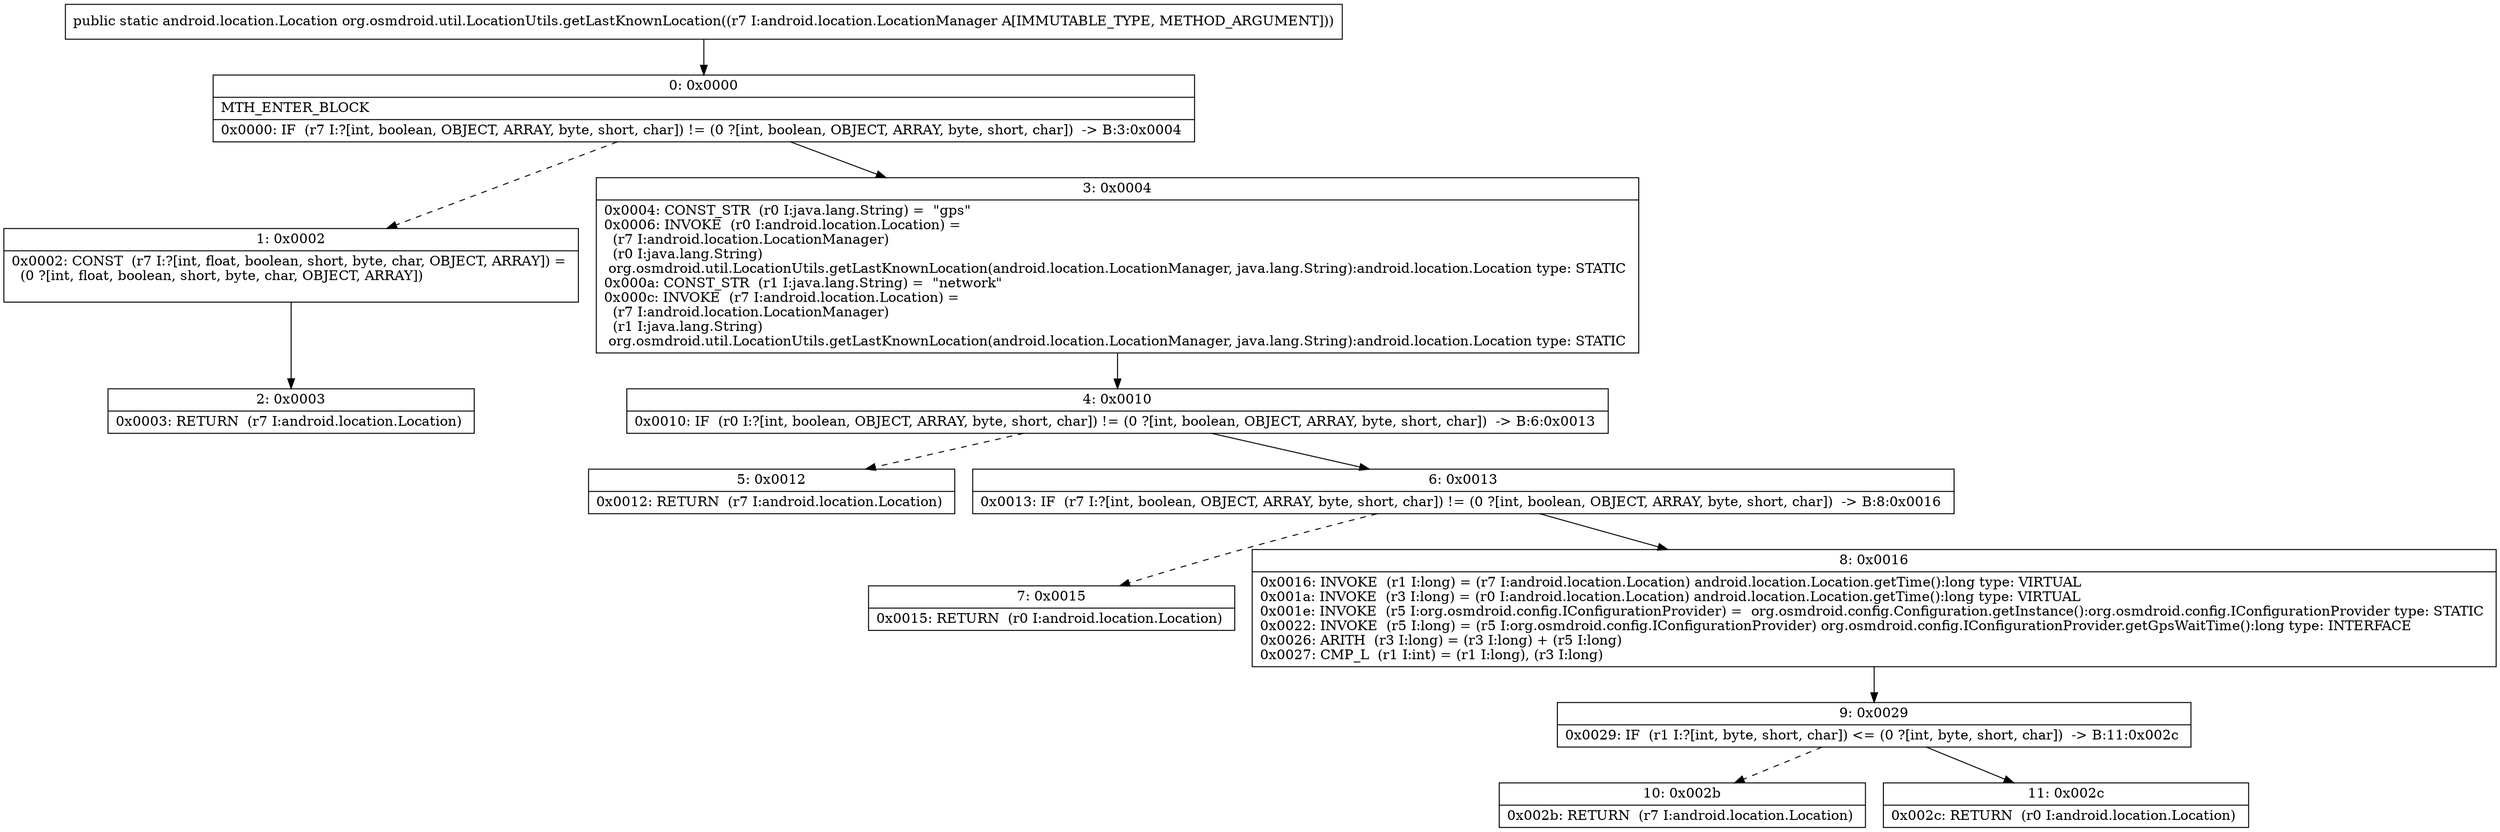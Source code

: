 digraph "CFG fororg.osmdroid.util.LocationUtils.getLastKnownLocation(Landroid\/location\/LocationManager;)Landroid\/location\/Location;" {
Node_0 [shape=record,label="{0\:\ 0x0000|MTH_ENTER_BLOCK\l|0x0000: IF  (r7 I:?[int, boolean, OBJECT, ARRAY, byte, short, char]) != (0 ?[int, boolean, OBJECT, ARRAY, byte, short, char])  \-\> B:3:0x0004 \l}"];
Node_1 [shape=record,label="{1\:\ 0x0002|0x0002: CONST  (r7 I:?[int, float, boolean, short, byte, char, OBJECT, ARRAY]) = \l  (0 ?[int, float, boolean, short, byte, char, OBJECT, ARRAY])\l \l}"];
Node_2 [shape=record,label="{2\:\ 0x0003|0x0003: RETURN  (r7 I:android.location.Location) \l}"];
Node_3 [shape=record,label="{3\:\ 0x0004|0x0004: CONST_STR  (r0 I:java.lang.String) =  \"gps\" \l0x0006: INVOKE  (r0 I:android.location.Location) = \l  (r7 I:android.location.LocationManager)\l  (r0 I:java.lang.String)\l org.osmdroid.util.LocationUtils.getLastKnownLocation(android.location.LocationManager, java.lang.String):android.location.Location type: STATIC \l0x000a: CONST_STR  (r1 I:java.lang.String) =  \"network\" \l0x000c: INVOKE  (r7 I:android.location.Location) = \l  (r7 I:android.location.LocationManager)\l  (r1 I:java.lang.String)\l org.osmdroid.util.LocationUtils.getLastKnownLocation(android.location.LocationManager, java.lang.String):android.location.Location type: STATIC \l}"];
Node_4 [shape=record,label="{4\:\ 0x0010|0x0010: IF  (r0 I:?[int, boolean, OBJECT, ARRAY, byte, short, char]) != (0 ?[int, boolean, OBJECT, ARRAY, byte, short, char])  \-\> B:6:0x0013 \l}"];
Node_5 [shape=record,label="{5\:\ 0x0012|0x0012: RETURN  (r7 I:android.location.Location) \l}"];
Node_6 [shape=record,label="{6\:\ 0x0013|0x0013: IF  (r7 I:?[int, boolean, OBJECT, ARRAY, byte, short, char]) != (0 ?[int, boolean, OBJECT, ARRAY, byte, short, char])  \-\> B:8:0x0016 \l}"];
Node_7 [shape=record,label="{7\:\ 0x0015|0x0015: RETURN  (r0 I:android.location.Location) \l}"];
Node_8 [shape=record,label="{8\:\ 0x0016|0x0016: INVOKE  (r1 I:long) = (r7 I:android.location.Location) android.location.Location.getTime():long type: VIRTUAL \l0x001a: INVOKE  (r3 I:long) = (r0 I:android.location.Location) android.location.Location.getTime():long type: VIRTUAL \l0x001e: INVOKE  (r5 I:org.osmdroid.config.IConfigurationProvider) =  org.osmdroid.config.Configuration.getInstance():org.osmdroid.config.IConfigurationProvider type: STATIC \l0x0022: INVOKE  (r5 I:long) = (r5 I:org.osmdroid.config.IConfigurationProvider) org.osmdroid.config.IConfigurationProvider.getGpsWaitTime():long type: INTERFACE \l0x0026: ARITH  (r3 I:long) = (r3 I:long) + (r5 I:long) \l0x0027: CMP_L  (r1 I:int) = (r1 I:long), (r3 I:long) \l}"];
Node_9 [shape=record,label="{9\:\ 0x0029|0x0029: IF  (r1 I:?[int, byte, short, char]) \<= (0 ?[int, byte, short, char])  \-\> B:11:0x002c \l}"];
Node_10 [shape=record,label="{10\:\ 0x002b|0x002b: RETURN  (r7 I:android.location.Location) \l}"];
Node_11 [shape=record,label="{11\:\ 0x002c|0x002c: RETURN  (r0 I:android.location.Location) \l}"];
MethodNode[shape=record,label="{public static android.location.Location org.osmdroid.util.LocationUtils.getLastKnownLocation((r7 I:android.location.LocationManager A[IMMUTABLE_TYPE, METHOD_ARGUMENT])) }"];
MethodNode -> Node_0;
Node_0 -> Node_1[style=dashed];
Node_0 -> Node_3;
Node_1 -> Node_2;
Node_3 -> Node_4;
Node_4 -> Node_5[style=dashed];
Node_4 -> Node_6;
Node_6 -> Node_7[style=dashed];
Node_6 -> Node_8;
Node_8 -> Node_9;
Node_9 -> Node_10[style=dashed];
Node_9 -> Node_11;
}

